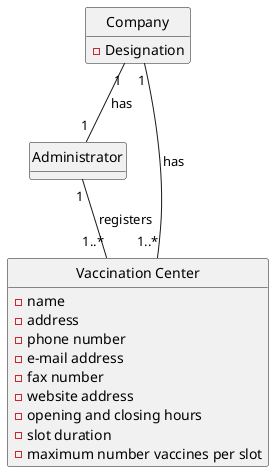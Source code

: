 @startuml
hide methods
hide circle

class Company{
- Designation
}
class Administrator{
}

class "Vaccination Center"{
- name
- address
- phone number
- e-mail address
- fax number
- website address
- opening and closing hours
- slot duration
- maximum number vaccines per slot
}




Administrator"1" -- "1..*" "Vaccination Center" : registers
Company"1" -- "1..*""Vaccination Center" : has
Company"1" -- "1" "Administrator" : has
@enduml
